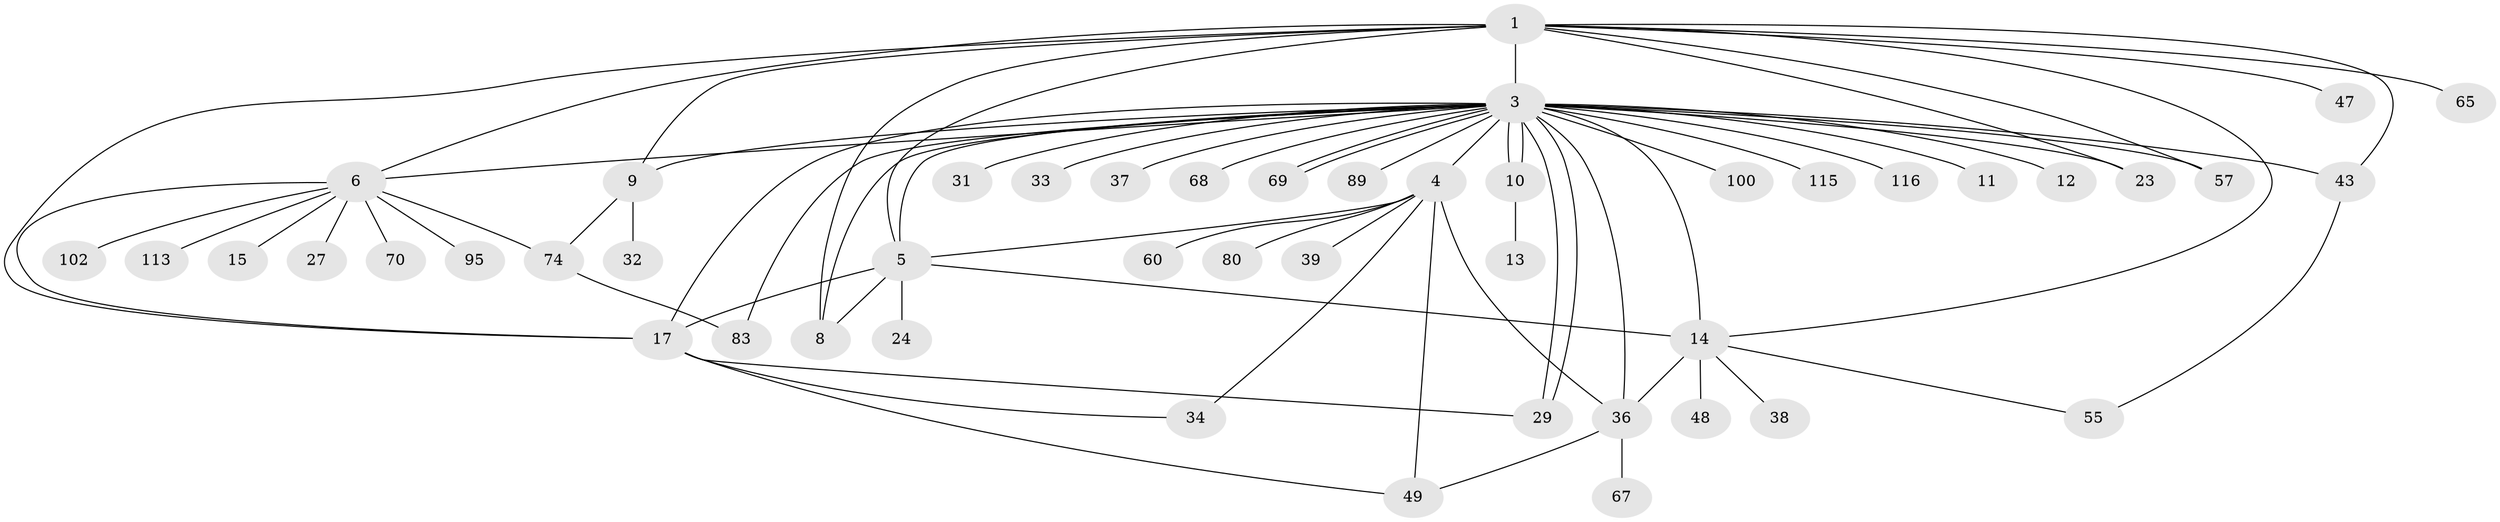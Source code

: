 // original degree distribution, {12: 0.008333333333333333, 16: 0.008333333333333333, 37: 0.008333333333333333, 10: 0.008333333333333333, 9: 0.016666666666666666, 11: 0.008333333333333333, 8: 0.016666666666666666, 5: 0.041666666666666664, 6: 0.03333333333333333, 1: 0.5083333333333333, 2: 0.19166666666666668, 4: 0.05, 7: 0.016666666666666666, 3: 0.08333333333333333}
// Generated by graph-tools (version 1.1) at 2025/18/03/04/25 18:18:05]
// undirected, 48 vertices, 73 edges
graph export_dot {
graph [start="1"]
  node [color=gray90,style=filled];
  1 [super="+30+50+21+73+2+41"];
  3 [super="+22+16"];
  4;
  5 [super="+79+101"];
  6 [super="+51"];
  8 [super="+71+35+105+88"];
  9;
  10 [super="+119+44"];
  11;
  12 [super="+114"];
  13;
  14 [super="+45+18"];
  15 [super="+77"];
  17 [super="+120+84+72+20+59"];
  23 [super="+111"];
  24;
  27;
  29;
  31;
  32;
  33;
  34 [super="+76"];
  36 [super="+40+106+118+63"];
  37;
  38;
  39;
  43 [super="+64"];
  47;
  48;
  49 [super="+61"];
  55;
  57;
  60;
  65;
  67;
  68;
  69;
  70;
  74 [super="+87"];
  80;
  83 [super="+97"];
  89;
  95;
  100;
  102;
  113;
  115;
  116;
  1 -- 17 [weight=2];
  1 -- 43;
  1 -- 3 [weight=10];
  1 -- 14 [weight=3];
  1 -- 9;
  1 -- 65;
  1 -- 5;
  1 -- 6;
  1 -- 8;
  1 -- 47;
  1 -- 57;
  1 -- 23;
  3 -- 4 [weight=3];
  3 -- 6;
  3 -- 8 [weight=2];
  3 -- 9 [weight=2];
  3 -- 10 [weight=2];
  3 -- 10;
  3 -- 11;
  3 -- 12;
  3 -- 14 [weight=3];
  3 -- 23;
  3 -- 29;
  3 -- 29;
  3 -- 31;
  3 -- 36;
  3 -- 37;
  3 -- 57;
  3 -- 68;
  3 -- 69;
  3 -- 69;
  3 -- 83;
  3 -- 89;
  3 -- 100;
  3 -- 115;
  3 -- 17;
  3 -- 5 [weight=2];
  3 -- 116;
  3 -- 43 [weight=3];
  3 -- 33;
  4 -- 5;
  4 -- 34;
  4 -- 39;
  4 -- 49;
  4 -- 60;
  4 -- 80;
  4 -- 36;
  5 -- 8;
  5 -- 24;
  5 -- 17;
  5 -- 14;
  6 -- 15;
  6 -- 17;
  6 -- 27;
  6 -- 70;
  6 -- 95;
  6 -- 102;
  6 -- 113;
  6 -- 74;
  9 -- 32;
  9 -- 74;
  10 -- 13;
  14 -- 36 [weight=2];
  14 -- 38;
  14 -- 48;
  14 -- 55;
  17 -- 34;
  17 -- 29;
  17 -- 49;
  36 -- 67;
  36 -- 49;
  43 -- 55;
  74 -- 83;
}
